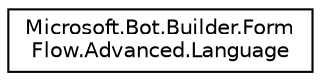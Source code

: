 digraph "Graphical Class Hierarchy"
{
  edge [fontname="Helvetica",fontsize="10",labelfontname="Helvetica",labelfontsize="10"];
  node [fontname="Helvetica",fontsize="10",shape=record];
  rankdir="LR";
  Node1 [label="Microsoft.Bot.Builder.Form\lFlow.Advanced.Language",height=0.2,width=0.4,color="black", fillcolor="white", style="filled",URL="$d4/df0/class_microsoft_1_1_bot_1_1_builder_1_1_form_flow_1_1_advanced_1_1_language.html",tooltip="Language related utilities. "];
}
